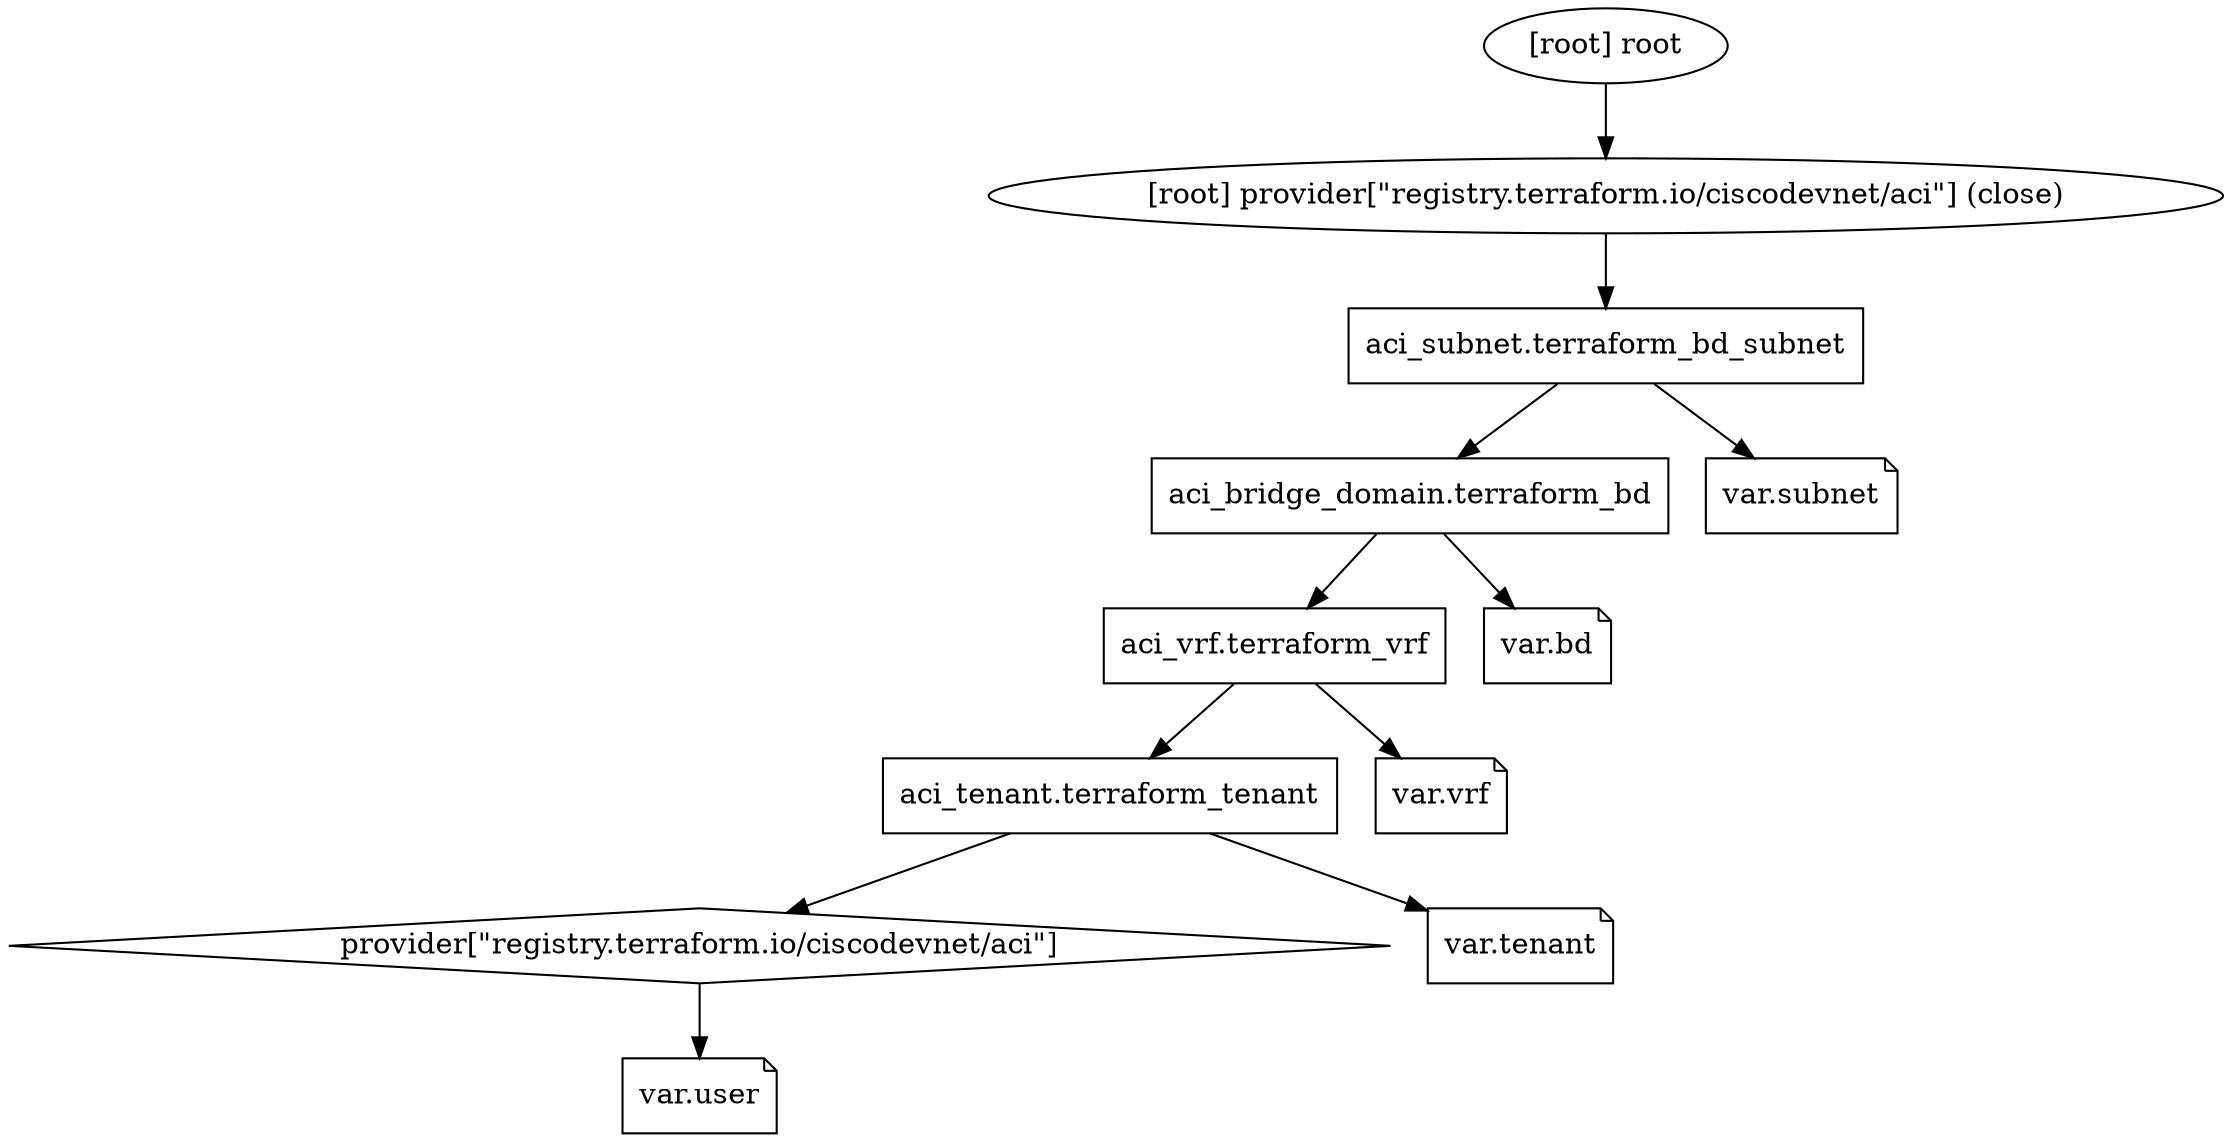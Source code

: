 digraph {
	compound = "true"
	newrank = "true"
	subgraph "root" {
		"[root] aci_bridge_domain.terraform_bd (expand)" [label = "aci_bridge_domain.terraform_bd", shape = "box"]
		"[root] aci_subnet.terraform_bd_subnet (expand)" [label = "aci_subnet.terraform_bd_subnet", shape = "box"]
		"[root] aci_tenant.terraform_tenant (expand)" [label = "aci_tenant.terraform_tenant", shape = "box"]
		"[root] aci_vrf.terraform_vrf (expand)" [label = "aci_vrf.terraform_vrf", shape = "box"]
		"[root] provider[\"registry.terraform.io/ciscodevnet/aci\"]" [label = "provider[\"registry.terraform.io/ciscodevnet/aci\"]", shape = "diamond"]
		"[root] var.bd" [label = "var.bd", shape = "note"]
		"[root] var.subnet" [label = "var.subnet", shape = "note"]
		"[root] var.tenant" [label = "var.tenant", shape = "note"]
		"[root] var.user" [label = "var.user", shape = "note"]
		"[root] var.vrf" [label = "var.vrf", shape = "note"]
		"[root] aci_bridge_domain.terraform_bd (expand)" -> "[root] aci_vrf.terraform_vrf (expand)"
		"[root] aci_bridge_domain.terraform_bd (expand)" -> "[root] var.bd"
		"[root] aci_subnet.terraform_bd_subnet (expand)" -> "[root] aci_bridge_domain.terraform_bd (expand)"
		"[root] aci_subnet.terraform_bd_subnet (expand)" -> "[root] var.subnet"
		"[root] aci_tenant.terraform_tenant (expand)" -> "[root] provider[\"registry.terraform.io/ciscodevnet/aci\"]"
		"[root] aci_tenant.terraform_tenant (expand)" -> "[root] var.tenant"
		"[root] aci_vrf.terraform_vrf (expand)" -> "[root] aci_tenant.terraform_tenant (expand)"
		"[root] aci_vrf.terraform_vrf (expand)" -> "[root] var.vrf"
		"[root] provider[\"registry.terraform.io/ciscodevnet/aci\"] (close)" -> "[root] aci_subnet.terraform_bd_subnet (expand)"
		"[root] provider[\"registry.terraform.io/ciscodevnet/aci\"]" -> "[root] var.user"
		"[root] root" -> "[root] provider[\"registry.terraform.io/ciscodevnet/aci\"] (close)"
	}
}

